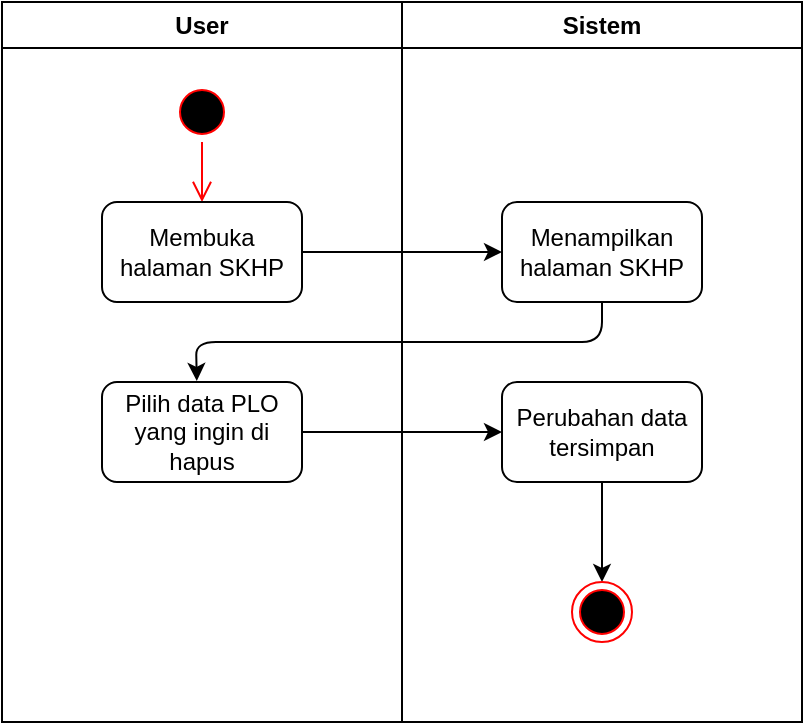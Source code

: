 <mxfile>
    <diagram id="xhj35N5algJcF68Ogupc" name="Page-1">
        <mxGraphModel dx="466" dy="186" grid="1" gridSize="10" guides="1" tooltips="1" connect="1" arrows="1" fold="1" page="1" pageScale="1" pageWidth="850" pageHeight="1100" math="0" shadow="0">
            <root>
                <mxCell id="0"/>
                <mxCell id="1" parent="0"/>
                <mxCell id="2" value="Sistem" style="swimlane;whiteSpace=wrap;html=1;" vertex="1" parent="1">
                    <mxGeometry x="280" y="80" width="200" height="360" as="geometry"/>
                </mxCell>
                <mxCell id="3" value="Menampilkan halaman SKHP" style="rounded=1;whiteSpace=wrap;html=1;" vertex="1" parent="2">
                    <mxGeometry x="50" y="100" width="100" height="50" as="geometry"/>
                </mxCell>
                <mxCell id="4" value="" style="edgeStyle=none;html=1;" edge="1" parent="2" source="5" target="6">
                    <mxGeometry relative="1" as="geometry"/>
                </mxCell>
                <mxCell id="5" value="Perubahan data tersimpan" style="rounded=1;whiteSpace=wrap;html=1;" vertex="1" parent="2">
                    <mxGeometry x="50" y="190" width="100" height="50" as="geometry"/>
                </mxCell>
                <mxCell id="6" value="" style="ellipse;html=1;shape=endState;fillColor=#000000;strokeColor=#ff0000;" vertex="1" parent="2">
                    <mxGeometry x="85" y="290" width="30" height="30" as="geometry"/>
                </mxCell>
                <mxCell id="7" value="User" style="swimlane;whiteSpace=wrap;html=1;" vertex="1" parent="1">
                    <mxGeometry x="80" y="80" width="200" height="360" as="geometry"/>
                </mxCell>
                <mxCell id="8" value="" style="ellipse;html=1;shape=startState;fillColor=#000000;strokeColor=#ff0000;" vertex="1" parent="7">
                    <mxGeometry x="85" y="40" width="30" height="30" as="geometry"/>
                </mxCell>
                <mxCell id="9" value="" style="edgeStyle=orthogonalEdgeStyle;html=1;verticalAlign=bottom;endArrow=open;endSize=8;strokeColor=#ff0000;entryX=0.5;entryY=0;entryDx=0;entryDy=0;" edge="1" parent="7" source="8" target="10">
                    <mxGeometry relative="1" as="geometry">
                        <mxPoint x="100" y="130" as="targetPoint"/>
                    </mxGeometry>
                </mxCell>
                <mxCell id="10" value="Membuka halaman SKHP" style="rounded=1;whiteSpace=wrap;html=1;" vertex="1" parent="7">
                    <mxGeometry x="50" y="100" width="100" height="50" as="geometry"/>
                </mxCell>
                <mxCell id="11" value="Pilih data PLO yang ingin di hapus" style="rounded=1;whiteSpace=wrap;html=1;" vertex="1" parent="7">
                    <mxGeometry x="50" y="190" width="100" height="50" as="geometry"/>
                </mxCell>
                <mxCell id="12" value="" style="edgeStyle=none;html=1;" edge="1" parent="1" source="10" target="3">
                    <mxGeometry relative="1" as="geometry"/>
                </mxCell>
                <mxCell id="13" value="" style="edgeStyle=none;html=1;entryX=0.474;entryY=-0.011;entryDx=0;entryDy=0;entryPerimeter=0;" edge="1" parent="1" source="3" target="11">
                    <mxGeometry relative="1" as="geometry">
                        <Array as="points">
                            <mxPoint x="380" y="250"/>
                            <mxPoint x="177" y="250"/>
                        </Array>
                    </mxGeometry>
                </mxCell>
                <mxCell id="14" value="" style="edgeStyle=none;html=1;" edge="1" parent="1" source="11" target="5">
                    <mxGeometry relative="1" as="geometry"/>
                </mxCell>
            </root>
        </mxGraphModel>
    </diagram>
</mxfile>